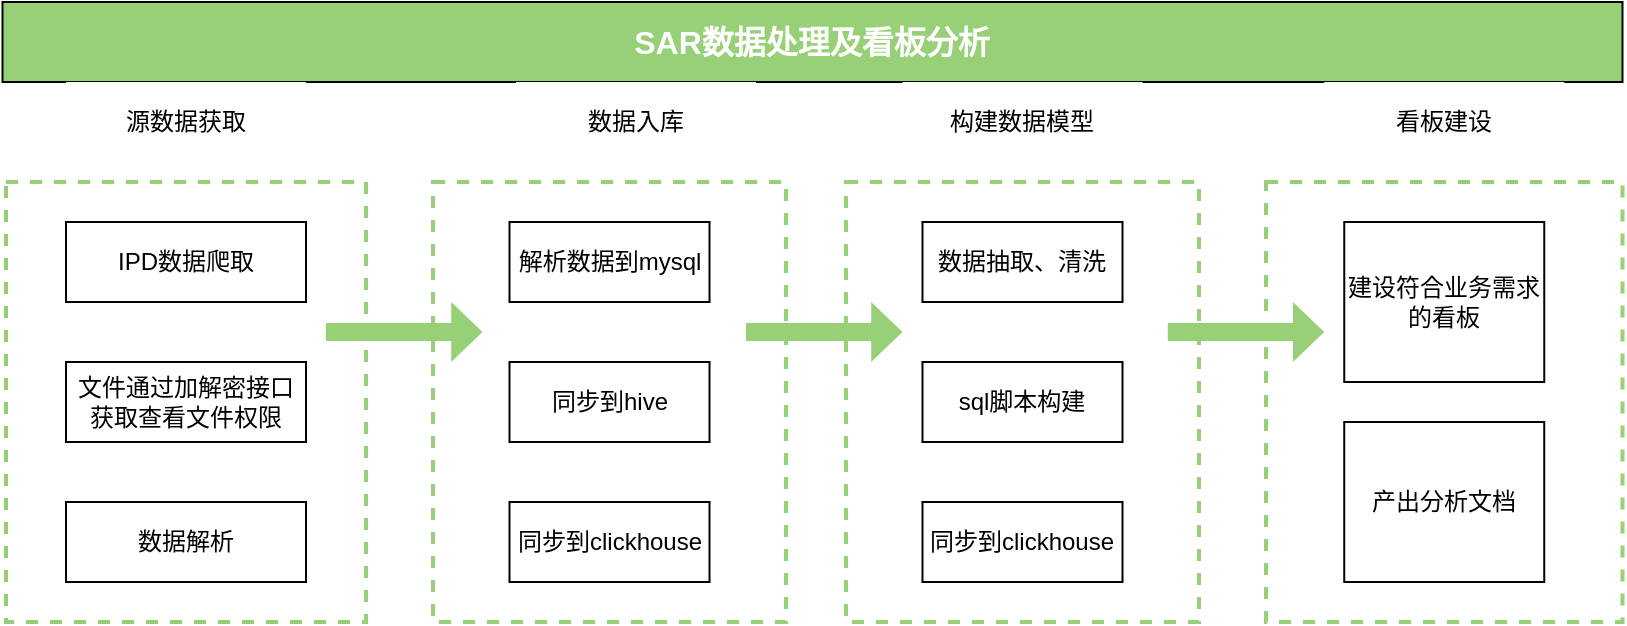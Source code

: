 <mxfile version="24.5.2" type="github">
  <diagram name="第 1 页" id="r_SqWPrTt6OXx4JLJ50r">
    <mxGraphModel dx="1050" dy="581" grid="1" gridSize="10" guides="1" tooltips="1" connect="1" arrows="1" fold="1" page="1" pageScale="1" pageWidth="827" pageHeight="1169" math="0" shadow="0">
      <root>
        <mxCell id="0" />
        <mxCell id="1" parent="0" />
        <mxCell id="cl99KiZeoaToYLVPkOgC-1" value="SAR数据处理及看板分析" style="rounded=0;whiteSpace=wrap;html=1;fillColor=#97D077;fontSize=16;fontStyle=1;fontColor=#ffffff;" vertex="1" parent="1">
          <mxGeometry x="28.25" y="130" width="810" height="40" as="geometry" />
        </mxCell>
        <mxCell id="cl99KiZeoaToYLVPkOgC-2" value="" style="rounded=0;whiteSpace=wrap;html=1;dashed=1;strokeWidth=2;strokeColor=#97D077;" vertex="1" parent="1">
          <mxGeometry x="30" y="220" width="180" height="220" as="geometry" />
        </mxCell>
        <mxCell id="cl99KiZeoaToYLVPkOgC-3" value="源数据获取" style="rounded=0;whiteSpace=wrap;html=1;strokeColor=none;" vertex="1" parent="1">
          <mxGeometry x="60" y="170" width="120" height="40" as="geometry" />
        </mxCell>
        <mxCell id="cl99KiZeoaToYLVPkOgC-5" value="IPD数据爬取" style="rounded=0;whiteSpace=wrap;html=1;" vertex="1" parent="1">
          <mxGeometry x="60" y="240" width="120" height="40" as="geometry" />
        </mxCell>
        <mxCell id="cl99KiZeoaToYLVPkOgC-6" value="数据解析" style="rounded=0;whiteSpace=wrap;html=1;" vertex="1" parent="1">
          <mxGeometry x="60" y="380" width="120" height="40" as="geometry" />
        </mxCell>
        <mxCell id="cl99KiZeoaToYLVPkOgC-7" value="文件通过加解密接口获取查看文件权限" style="rounded=0;whiteSpace=wrap;html=1;" vertex="1" parent="1">
          <mxGeometry x="60" y="310" width="120" height="40" as="geometry" />
        </mxCell>
        <mxCell id="cl99KiZeoaToYLVPkOgC-8" value="数据入库" style="rounded=0;whiteSpace=wrap;html=1;strokeColor=none;" vertex="1" parent="1">
          <mxGeometry x="285" y="170" width="120" height="40" as="geometry" />
        </mxCell>
        <mxCell id="cl99KiZeoaToYLVPkOgC-9" value="" style="rounded=0;whiteSpace=wrap;html=1;dashed=1;strokeWidth=2;strokeColor=#97D077;" vertex="1" parent="1">
          <mxGeometry x="243.5" y="220" width="176.5" height="220" as="geometry" />
        </mxCell>
        <mxCell id="cl99KiZeoaToYLVPkOgC-10" value="解析数据到mysql" style="rounded=0;whiteSpace=wrap;html=1;" vertex="1" parent="1">
          <mxGeometry x="281.75" y="240" width="100" height="40" as="geometry" />
        </mxCell>
        <mxCell id="cl99KiZeoaToYLVPkOgC-11" value="同步到hive" style="rounded=0;whiteSpace=wrap;html=1;" vertex="1" parent="1">
          <mxGeometry x="281.75" y="310" width="100" height="40" as="geometry" />
        </mxCell>
        <mxCell id="cl99KiZeoaToYLVPkOgC-12" value="同步到clickhouse" style="rounded=0;whiteSpace=wrap;html=1;" vertex="1" parent="1">
          <mxGeometry x="281.75" y="380" width="100" height="40" as="geometry" />
        </mxCell>
        <mxCell id="cl99KiZeoaToYLVPkOgC-23" value="构建数据模型" style="rounded=0;whiteSpace=wrap;html=1;strokeColor=none;" vertex="1" parent="1">
          <mxGeometry x="478.25" y="170" width="120" height="40" as="geometry" />
        </mxCell>
        <mxCell id="cl99KiZeoaToYLVPkOgC-24" value="" style="rounded=0;whiteSpace=wrap;html=1;dashed=1;strokeWidth=2;strokeColor=#97D077;" vertex="1" parent="1">
          <mxGeometry x="450" y="220" width="176.5" height="220" as="geometry" />
        </mxCell>
        <mxCell id="cl99KiZeoaToYLVPkOgC-25" value="数据抽取、清洗" style="rounded=0;whiteSpace=wrap;html=1;" vertex="1" parent="1">
          <mxGeometry x="488.25" y="240" width="100" height="40" as="geometry" />
        </mxCell>
        <mxCell id="cl99KiZeoaToYLVPkOgC-26" value="sql脚本构建" style="rounded=0;whiteSpace=wrap;html=1;" vertex="1" parent="1">
          <mxGeometry x="488.25" y="310" width="100" height="40" as="geometry" />
        </mxCell>
        <mxCell id="cl99KiZeoaToYLVPkOgC-27" value="同步到clickhouse" style="rounded=0;whiteSpace=wrap;html=1;" vertex="1" parent="1">
          <mxGeometry x="488.25" y="380" width="100" height="40" as="geometry" />
        </mxCell>
        <mxCell id="cl99KiZeoaToYLVPkOgC-28" value="" style="rounded=0;whiteSpace=wrap;html=1;dashed=1;strokeWidth=2;strokeColor=#97D077;" vertex="1" parent="1">
          <mxGeometry x="660" y="220" width="178.25" height="220" as="geometry" />
        </mxCell>
        <mxCell id="cl99KiZeoaToYLVPkOgC-29" value="建设符合业务需求的看板" style="rounded=0;whiteSpace=wrap;html=1;" vertex="1" parent="1">
          <mxGeometry x="699.13" y="240" width="100" height="80" as="geometry" />
        </mxCell>
        <mxCell id="cl99KiZeoaToYLVPkOgC-30" value="产出分析文档" style="rounded=0;whiteSpace=wrap;html=1;" vertex="1" parent="1">
          <mxGeometry x="699.12" y="340" width="100" height="80" as="geometry" />
        </mxCell>
        <mxCell id="cl99KiZeoaToYLVPkOgC-32" value="看板建设" style="rounded=0;whiteSpace=wrap;html=1;strokeColor=none;" vertex="1" parent="1">
          <mxGeometry x="689.13" y="170" width="120" height="40" as="geometry" />
        </mxCell>
        <mxCell id="cl99KiZeoaToYLVPkOgC-33" value="" style="shape=singleArrow;whiteSpace=wrap;html=1;strokeColor=none;fillColor=#97D077;" vertex="1" parent="1">
          <mxGeometry x="190" y="280" width="78.25" height="30" as="geometry" />
        </mxCell>
        <mxCell id="cl99KiZeoaToYLVPkOgC-35" value="" style="shape=singleArrow;whiteSpace=wrap;html=1;strokeColor=none;fillColor=#97D077;" vertex="1" parent="1">
          <mxGeometry x="400" y="280" width="78.25" height="30" as="geometry" />
        </mxCell>
        <mxCell id="cl99KiZeoaToYLVPkOgC-36" value="" style="shape=singleArrow;whiteSpace=wrap;html=1;strokeColor=none;fillColor=#97D077;" vertex="1" parent="1">
          <mxGeometry x="610.88" y="280" width="78.25" height="30" as="geometry" />
        </mxCell>
      </root>
    </mxGraphModel>
  </diagram>
</mxfile>
